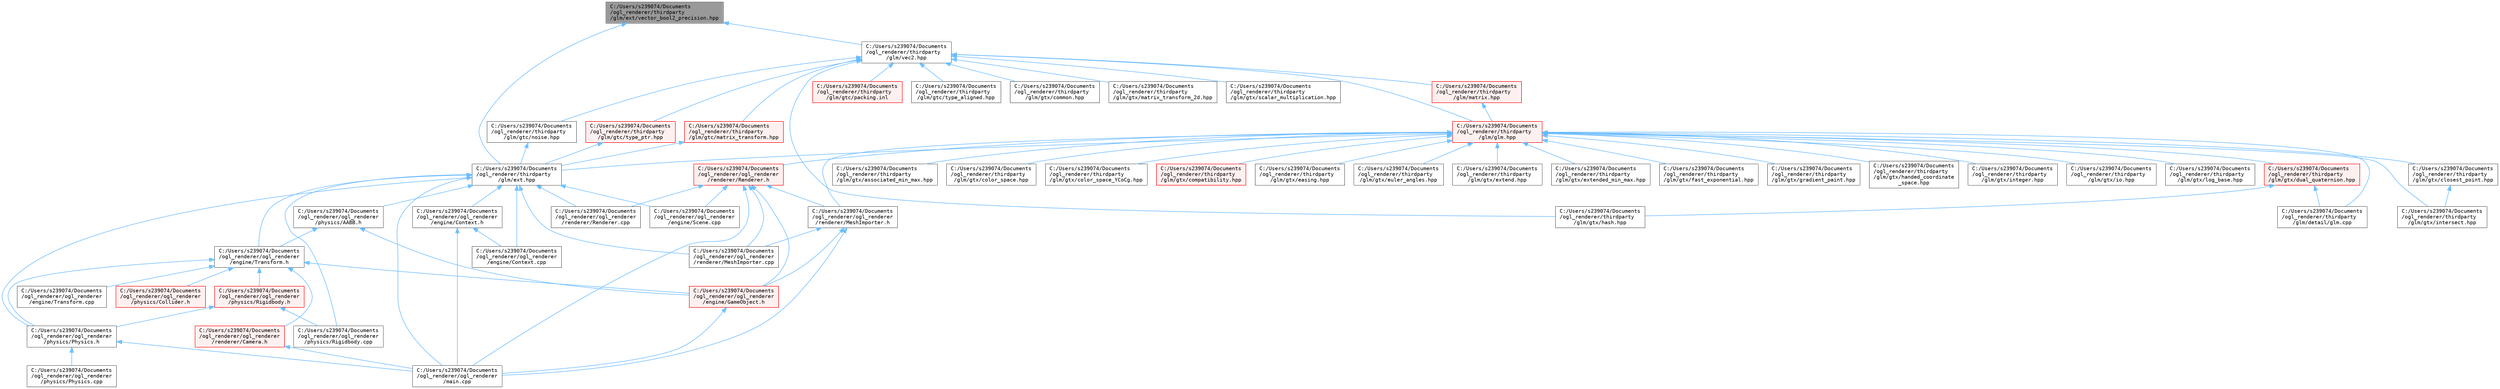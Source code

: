 digraph "C:/Users/s239074/Documents/ogl_renderer/thirdparty/glm/ext/vector_bool2_precision.hpp"
{
 // LATEX_PDF_SIZE
  bgcolor="transparent";
  edge [fontname=Terminal,fontsize=10,labelfontname=Helvetica,labelfontsize=10];
  node [fontname=Terminal,fontsize=10,shape=box,height=0.2,width=0.4];
  Node1 [label="C:/Users/s239074/Documents\l/ogl_renderer/thirdparty\l/glm/ext/vector_bool2_precision.hpp",height=0.2,width=0.4,color="gray40", fillcolor="grey60", style="filled", fontcolor="black",tooltip=" "];
  Node1 -> Node2 [dir="back",color="steelblue1",style="solid"];
  Node2 [label="C:/Users/s239074/Documents\l/ogl_renderer/thirdparty\l/glm/ext.hpp",height=0.2,width=0.4,color="grey40", fillcolor="white", style="filled",URL="$ext_8hpp.html",tooltip=" "];
  Node2 -> Node3 [dir="back",color="steelblue1",style="solid"];
  Node3 [label="C:/Users/s239074/Documents\l/ogl_renderer/ogl_renderer\l/engine/Context.cpp",height=0.2,width=0.4,color="grey40", fillcolor="white", style="filled",URL="$_context_8cpp.html",tooltip=" "];
  Node2 -> Node4 [dir="back",color="steelblue1",style="solid"];
  Node4 [label="C:/Users/s239074/Documents\l/ogl_renderer/ogl_renderer\l/engine/Context.h",height=0.2,width=0.4,color="grey40", fillcolor="white", style="filled",URL="$_context_8h.html",tooltip=" "];
  Node4 -> Node3 [dir="back",color="steelblue1",style="solid"];
  Node4 -> Node5 [dir="back",color="steelblue1",style="solid"];
  Node5 [label="C:/Users/s239074/Documents\l/ogl_renderer/ogl_renderer\l/main.cpp",height=0.2,width=0.4,color="grey40", fillcolor="white", style="filled",URL="$main_8cpp.html",tooltip=" "];
  Node2 -> Node6 [dir="back",color="steelblue1",style="solid"];
  Node6 [label="C:/Users/s239074/Documents\l/ogl_renderer/ogl_renderer\l/engine/Scene.cpp",height=0.2,width=0.4,color="grey40", fillcolor="white", style="filled",URL="$_scene_8cpp.html",tooltip=" "];
  Node2 -> Node7 [dir="back",color="steelblue1",style="solid"];
  Node7 [label="C:/Users/s239074/Documents\l/ogl_renderer/ogl_renderer\l/engine/Transform.h",height=0.2,width=0.4,color="grey40", fillcolor="white", style="filled",URL="$_transform_8h.html",tooltip=" "];
  Node7 -> Node8 [dir="back",color="steelblue1",style="solid"];
  Node8 [label="C:/Users/s239074/Documents\l/ogl_renderer/ogl_renderer\l/engine/GameObject.h",height=0.2,width=0.4,color="red", fillcolor="#FFF0F0", style="filled",URL="$_game_object_8h.html",tooltip=" "];
  Node8 -> Node5 [dir="back",color="steelblue1",style="solid"];
  Node7 -> Node11 [dir="back",color="steelblue1",style="solid"];
  Node11 [label="C:/Users/s239074/Documents\l/ogl_renderer/ogl_renderer\l/engine/Transform.cpp",height=0.2,width=0.4,color="grey40", fillcolor="white", style="filled",URL="$_transform_8cpp.html",tooltip=" "];
  Node7 -> Node12 [dir="back",color="steelblue1",style="solid"];
  Node12 [label="C:/Users/s239074/Documents\l/ogl_renderer/ogl_renderer\l/physics/Collider.h",height=0.2,width=0.4,color="red", fillcolor="#FFF0F0", style="filled",URL="$_collider_8h.html",tooltip=" "];
  Node7 -> Node14 [dir="back",color="steelblue1",style="solid"];
  Node14 [label="C:/Users/s239074/Documents\l/ogl_renderer/ogl_renderer\l/physics/Physics.h",height=0.2,width=0.4,color="grey40", fillcolor="white", style="filled",URL="$_physics_8h.html",tooltip=" "];
  Node14 -> Node5 [dir="back",color="steelblue1",style="solid"];
  Node14 -> Node15 [dir="back",color="steelblue1",style="solid"];
  Node15 [label="C:/Users/s239074/Documents\l/ogl_renderer/ogl_renderer\l/physics/Physics.cpp",height=0.2,width=0.4,color="grey40", fillcolor="white", style="filled",URL="$_physics_8cpp.html",tooltip=" "];
  Node7 -> Node17 [dir="back",color="steelblue1",style="solid"];
  Node17 [label="C:/Users/s239074/Documents\l/ogl_renderer/ogl_renderer\l/physics/Rigidbody.h",height=0.2,width=0.4,color="red", fillcolor="#FFF0F0", style="filled",URL="$_rigidbody_8h.html",tooltip=" "];
  Node17 -> Node14 [dir="back",color="steelblue1",style="solid"];
  Node17 -> Node18 [dir="back",color="steelblue1",style="solid"];
  Node18 [label="C:/Users/s239074/Documents\l/ogl_renderer/ogl_renderer\l/physics/Rigidbody.cpp",height=0.2,width=0.4,color="grey40", fillcolor="white", style="filled",URL="$_rigidbody_8cpp.html",tooltip=" "];
  Node7 -> Node19 [dir="back",color="steelblue1",style="solid"];
  Node19 [label="C:/Users/s239074/Documents\l/ogl_renderer/ogl_renderer\l/renderer/Camera.h",height=0.2,width=0.4,color="red", fillcolor="#FFF0F0", style="filled",URL="$ogl__renderer_2renderer_2_camera_8h.html",tooltip=" "];
  Node19 -> Node5 [dir="back",color="steelblue1",style="solid"];
  Node2 -> Node5 [dir="back",color="steelblue1",style="solid"];
  Node2 -> Node21 [dir="back",color="steelblue1",style="solid"];
  Node21 [label="C:/Users/s239074/Documents\l/ogl_renderer/ogl_renderer\l/physics/AABB.h",height=0.2,width=0.4,color="grey40", fillcolor="white", style="filled",URL="$ogl__renderer_2physics_2_a_a_b_b_8h.html",tooltip=" "];
  Node21 -> Node8 [dir="back",color="steelblue1",style="solid"];
  Node21 -> Node7 [dir="back",color="steelblue1",style="solid"];
  Node2 -> Node14 [dir="back",color="steelblue1",style="solid"];
  Node2 -> Node18 [dir="back",color="steelblue1",style="solid"];
  Node2 -> Node22 [dir="back",color="steelblue1",style="solid"];
  Node22 [label="C:/Users/s239074/Documents\l/ogl_renderer/ogl_renderer\l/renderer/MeshImporter.cpp",height=0.2,width=0.4,color="grey40", fillcolor="white", style="filled",URL="$_mesh_importer_8cpp.html",tooltip=" "];
  Node2 -> Node23 [dir="back",color="steelblue1",style="solid"];
  Node23 [label="C:/Users/s239074/Documents\l/ogl_renderer/ogl_renderer\l/renderer/Renderer.cpp",height=0.2,width=0.4,color="grey40", fillcolor="white", style="filled",URL="$_renderer_8cpp.html",tooltip=" "];
  Node1 -> Node24 [dir="back",color="steelblue1",style="solid"];
  Node24 [label="C:/Users/s239074/Documents\l/ogl_renderer/thirdparty\l/glm/vec2.hpp",height=0.2,width=0.4,color="grey40", fillcolor="white", style="filled",URL="$vec2_8hpp.html",tooltip=" "];
  Node24 -> Node25 [dir="back",color="steelblue1",style="solid"];
  Node25 [label="C:/Users/s239074/Documents\l/ogl_renderer/thirdparty\l/glm/glm.hpp",height=0.2,width=0.4,color="red", fillcolor="#FFF0F0", style="filled",URL="$glm_8hpp.html",tooltip=" "];
  Node25 -> Node26 [dir="back",color="steelblue1",style="solid"];
  Node26 [label="C:/Users/s239074/Documents\l/ogl_renderer/ogl_renderer\l/renderer/MeshImporter.h",height=0.2,width=0.4,color="grey40", fillcolor="white", style="filled",URL="$_mesh_importer_8h.html",tooltip=" "];
  Node26 -> Node8 [dir="back",color="steelblue1",style="solid"];
  Node26 -> Node5 [dir="back",color="steelblue1",style="solid"];
  Node26 -> Node22 [dir="back",color="steelblue1",style="solid"];
  Node25 -> Node27 [dir="back",color="steelblue1",style="solid"];
  Node27 [label="C:/Users/s239074/Documents\l/ogl_renderer/ogl_renderer\l/renderer/Renderer.h",height=0.2,width=0.4,color="red", fillcolor="#FFF0F0", style="filled",URL="$_renderer_8h.html",tooltip=" "];
  Node27 -> Node8 [dir="back",color="steelblue1",style="solid"];
  Node27 -> Node6 [dir="back",color="steelblue1",style="solid"];
  Node27 -> Node5 [dir="back",color="steelblue1",style="solid"];
  Node27 -> Node22 [dir="back",color="steelblue1",style="solid"];
  Node27 -> Node26 [dir="back",color="steelblue1",style="solid"];
  Node27 -> Node23 [dir="back",color="steelblue1",style="solid"];
  Node25 -> Node32 [dir="back",color="steelblue1",style="solid"];
  Node32 [label="C:/Users/s239074/Documents\l/ogl_renderer/thirdparty\l/glm/detail/glm.cpp",height=0.2,width=0.4,color="grey40", fillcolor="white", style="filled",URL="$glm_8cpp.html",tooltip=" "];
  Node25 -> Node2 [dir="back",color="steelblue1",style="solid"];
  Node25 -> Node33 [dir="back",color="steelblue1",style="solid"];
  Node33 [label="C:/Users/s239074/Documents\l/ogl_renderer/thirdparty\l/glm/gtx/associated_min_max.hpp",height=0.2,width=0.4,color="grey40", fillcolor="white", style="filled",URL="$associated__min__max_8hpp.html",tooltip=" "];
  Node25 -> Node34 [dir="back",color="steelblue1",style="solid"];
  Node34 [label="C:/Users/s239074/Documents\l/ogl_renderer/thirdparty\l/glm/gtx/closest_point.hpp",height=0.2,width=0.4,color="grey40", fillcolor="white", style="filled",URL="$closest__point_8hpp.html",tooltip=" "];
  Node34 -> Node35 [dir="back",color="steelblue1",style="solid"];
  Node35 [label="C:/Users/s239074/Documents\l/ogl_renderer/thirdparty\l/glm/gtx/intersect.hpp",height=0.2,width=0.4,color="grey40", fillcolor="white", style="filled",URL="$intersect_8hpp.html",tooltip=" "];
  Node25 -> Node36 [dir="back",color="steelblue1",style="solid"];
  Node36 [label="C:/Users/s239074/Documents\l/ogl_renderer/thirdparty\l/glm/gtx/color_space.hpp",height=0.2,width=0.4,color="grey40", fillcolor="white", style="filled",URL="$gtx_2color__space_8hpp.html",tooltip=" "];
  Node25 -> Node37 [dir="back",color="steelblue1",style="solid"];
  Node37 [label="C:/Users/s239074/Documents\l/ogl_renderer/thirdparty\l/glm/gtx/color_space_YCoCg.hpp",height=0.2,width=0.4,color="grey40", fillcolor="white", style="filled",URL="$color__space___y_co_cg_8hpp.html",tooltip=" "];
  Node25 -> Node38 [dir="back",color="steelblue1",style="solid"];
  Node38 [label="C:/Users/s239074/Documents\l/ogl_renderer/thirdparty\l/glm/gtx/compatibility.hpp",height=0.2,width=0.4,color="red", fillcolor="#FFF0F0", style="filled",URL="$compatibility_8hpp.html",tooltip=" "];
  Node25 -> Node41 [dir="back",color="steelblue1",style="solid"];
  Node41 [label="C:/Users/s239074/Documents\l/ogl_renderer/thirdparty\l/glm/gtx/dual_quaternion.hpp",height=0.2,width=0.4,color="red", fillcolor="#FFF0F0", style="filled",URL="$dual__quaternion_8hpp.html",tooltip=" "];
  Node41 -> Node32 [dir="back",color="steelblue1",style="solid"];
  Node41 -> Node42 [dir="back",color="steelblue1",style="solid"];
  Node42 [label="C:/Users/s239074/Documents\l/ogl_renderer/thirdparty\l/glm/gtx/hash.hpp",height=0.2,width=0.4,color="grey40", fillcolor="white", style="filled",URL="$hash_8hpp.html",tooltip=" "];
  Node25 -> Node47 [dir="back",color="steelblue1",style="solid"];
  Node47 [label="C:/Users/s239074/Documents\l/ogl_renderer/thirdparty\l/glm/gtx/easing.hpp",height=0.2,width=0.4,color="grey40", fillcolor="white", style="filled",URL="$easing_8hpp.html",tooltip=" "];
  Node25 -> Node40 [dir="back",color="steelblue1",style="solid"];
  Node40 [label="C:/Users/s239074/Documents\l/ogl_renderer/thirdparty\l/glm/gtx/euler_angles.hpp",height=0.2,width=0.4,color="grey40", fillcolor="white", style="filled",URL="$euler__angles_8hpp.html",tooltip=" "];
  Node25 -> Node48 [dir="back",color="steelblue1",style="solid"];
  Node48 [label="C:/Users/s239074/Documents\l/ogl_renderer/thirdparty\l/glm/gtx/extend.hpp",height=0.2,width=0.4,color="grey40", fillcolor="white", style="filled",URL="$extend_8hpp.html",tooltip=" "];
  Node25 -> Node49 [dir="back",color="steelblue1",style="solid"];
  Node49 [label="C:/Users/s239074/Documents\l/ogl_renderer/thirdparty\l/glm/gtx/extended_min_max.hpp",height=0.2,width=0.4,color="grey40", fillcolor="white", style="filled",URL="$extended__min__max_8hpp.html",tooltip=" "];
  Node25 -> Node50 [dir="back",color="steelblue1",style="solid"];
  Node50 [label="C:/Users/s239074/Documents\l/ogl_renderer/thirdparty\l/glm/gtx/fast_exponential.hpp",height=0.2,width=0.4,color="grey40", fillcolor="white", style="filled",URL="$fast__exponential_8hpp.html",tooltip=" "];
  Node25 -> Node51 [dir="back",color="steelblue1",style="solid"];
  Node51 [label="C:/Users/s239074/Documents\l/ogl_renderer/thirdparty\l/glm/gtx/gradient_paint.hpp",height=0.2,width=0.4,color="grey40", fillcolor="white", style="filled",URL="$gradient__paint_8hpp.html",tooltip=" "];
  Node25 -> Node52 [dir="back",color="steelblue1",style="solid"];
  Node52 [label="C:/Users/s239074/Documents\l/ogl_renderer/thirdparty\l/glm/gtx/handed_coordinate\l_space.hpp",height=0.2,width=0.4,color="grey40", fillcolor="white", style="filled",URL="$handed__coordinate__space_8hpp.html",tooltip=" "];
  Node25 -> Node53 [dir="back",color="steelblue1",style="solid"];
  Node53 [label="C:/Users/s239074/Documents\l/ogl_renderer/thirdparty\l/glm/gtx/integer.hpp",height=0.2,width=0.4,color="grey40", fillcolor="white", style="filled",URL="$gtx_2integer_8hpp.html",tooltip=" "];
  Node25 -> Node35 [dir="back",color="steelblue1",style="solid"];
  Node25 -> Node46 [dir="back",color="steelblue1",style="solid"];
  Node46 [label="C:/Users/s239074/Documents\l/ogl_renderer/thirdparty\l/glm/gtx/io.hpp",height=0.2,width=0.4,color="grey40", fillcolor="white", style="filled",URL="$io_8hpp.html",tooltip=" "];
  Node25 -> Node54 [dir="back",color="steelblue1",style="solid"];
  Node54 [label="C:/Users/s239074/Documents\l/ogl_renderer/thirdparty\l/glm/gtx/log_base.hpp",height=0.2,width=0.4,color="grey40", fillcolor="white", style="filled",URL="$log__base_8hpp.html",tooltip=" "];
  Node24 -> Node84 [dir="back",color="steelblue1",style="solid"];
  Node84 [label="C:/Users/s239074/Documents\l/ogl_renderer/thirdparty\l/glm/gtc/matrix_transform.hpp",height=0.2,width=0.4,color="red", fillcolor="#FFF0F0", style="filled",URL="$gtc_2matrix__transform_8hpp.html",tooltip=" "];
  Node84 -> Node2 [dir="back",color="steelblue1",style="solid"];
  Node24 -> Node98 [dir="back",color="steelblue1",style="solid"];
  Node98 [label="C:/Users/s239074/Documents\l/ogl_renderer/thirdparty\l/glm/gtc/noise.hpp",height=0.2,width=0.4,color="grey40", fillcolor="white", style="filled",URL="$noise_8hpp.html",tooltip=" "];
  Node98 -> Node2 [dir="back",color="steelblue1",style="solid"];
  Node24 -> Node99 [dir="back",color="steelblue1",style="solid"];
  Node99 [label="C:/Users/s239074/Documents\l/ogl_renderer/thirdparty\l/glm/gtc/packing.inl",height=0.2,width=0.4,color="red", fillcolor="#FFF0F0", style="filled",URL="$packing_8inl.html",tooltip=" "];
  Node24 -> Node100 [dir="back",color="steelblue1",style="solid"];
  Node100 [label="C:/Users/s239074/Documents\l/ogl_renderer/thirdparty\l/glm/gtc/type_aligned.hpp",height=0.2,width=0.4,color="grey40", fillcolor="white", style="filled",URL="$gtc_2type__aligned_8hpp.html",tooltip=" "];
  Node24 -> Node93 [dir="back",color="steelblue1",style="solid"];
  Node93 [label="C:/Users/s239074/Documents\l/ogl_renderer/thirdparty\l/glm/gtc/type_ptr.hpp",height=0.2,width=0.4,color="red", fillcolor="#FFF0F0", style="filled",URL="$type__ptr_8hpp.html",tooltip=" "];
  Node93 -> Node2 [dir="back",color="steelblue1",style="solid"];
  Node24 -> Node101 [dir="back",color="steelblue1",style="solid"];
  Node101 [label="C:/Users/s239074/Documents\l/ogl_renderer/thirdparty\l/glm/gtx/common.hpp",height=0.2,width=0.4,color="grey40", fillcolor="white", style="filled",URL="$gtx_2common_8hpp.html",tooltip=" "];
  Node24 -> Node42 [dir="back",color="steelblue1",style="solid"];
  Node24 -> Node102 [dir="back",color="steelblue1",style="solid"];
  Node102 [label="C:/Users/s239074/Documents\l/ogl_renderer/thirdparty\l/glm/gtx/matrix_transform_2d.hpp",height=0.2,width=0.4,color="grey40", fillcolor="white", style="filled",URL="$matrix__transform__2d_8hpp.html",tooltip=" "];
  Node24 -> Node103 [dir="back",color="steelblue1",style="solid"];
  Node103 [label="C:/Users/s239074/Documents\l/ogl_renderer/thirdparty\l/glm/gtx/scalar_multiplication.hpp",height=0.2,width=0.4,color="grey40", fillcolor="white", style="filled",URL="$scalar__multiplication_8hpp.html",tooltip=" "];
  Node24 -> Node104 [dir="back",color="steelblue1",style="solid"];
  Node104 [label="C:/Users/s239074/Documents\l/ogl_renderer/thirdparty\l/glm/matrix.hpp",height=0.2,width=0.4,color="red", fillcolor="#FFF0F0", style="filled",URL="$matrix_8hpp.html",tooltip=" "];
  Node104 -> Node25 [dir="back",color="steelblue1",style="solid"];
}
